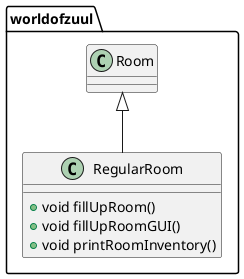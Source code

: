 @startuml
class worldofzuul.RegularRoom {
+ void fillUpRoom()
+ void fillUpRoomGUI()
+ void printRoomInventory()
}


worldofzuul.Room <|-- worldofzuul.RegularRoom
@enduml